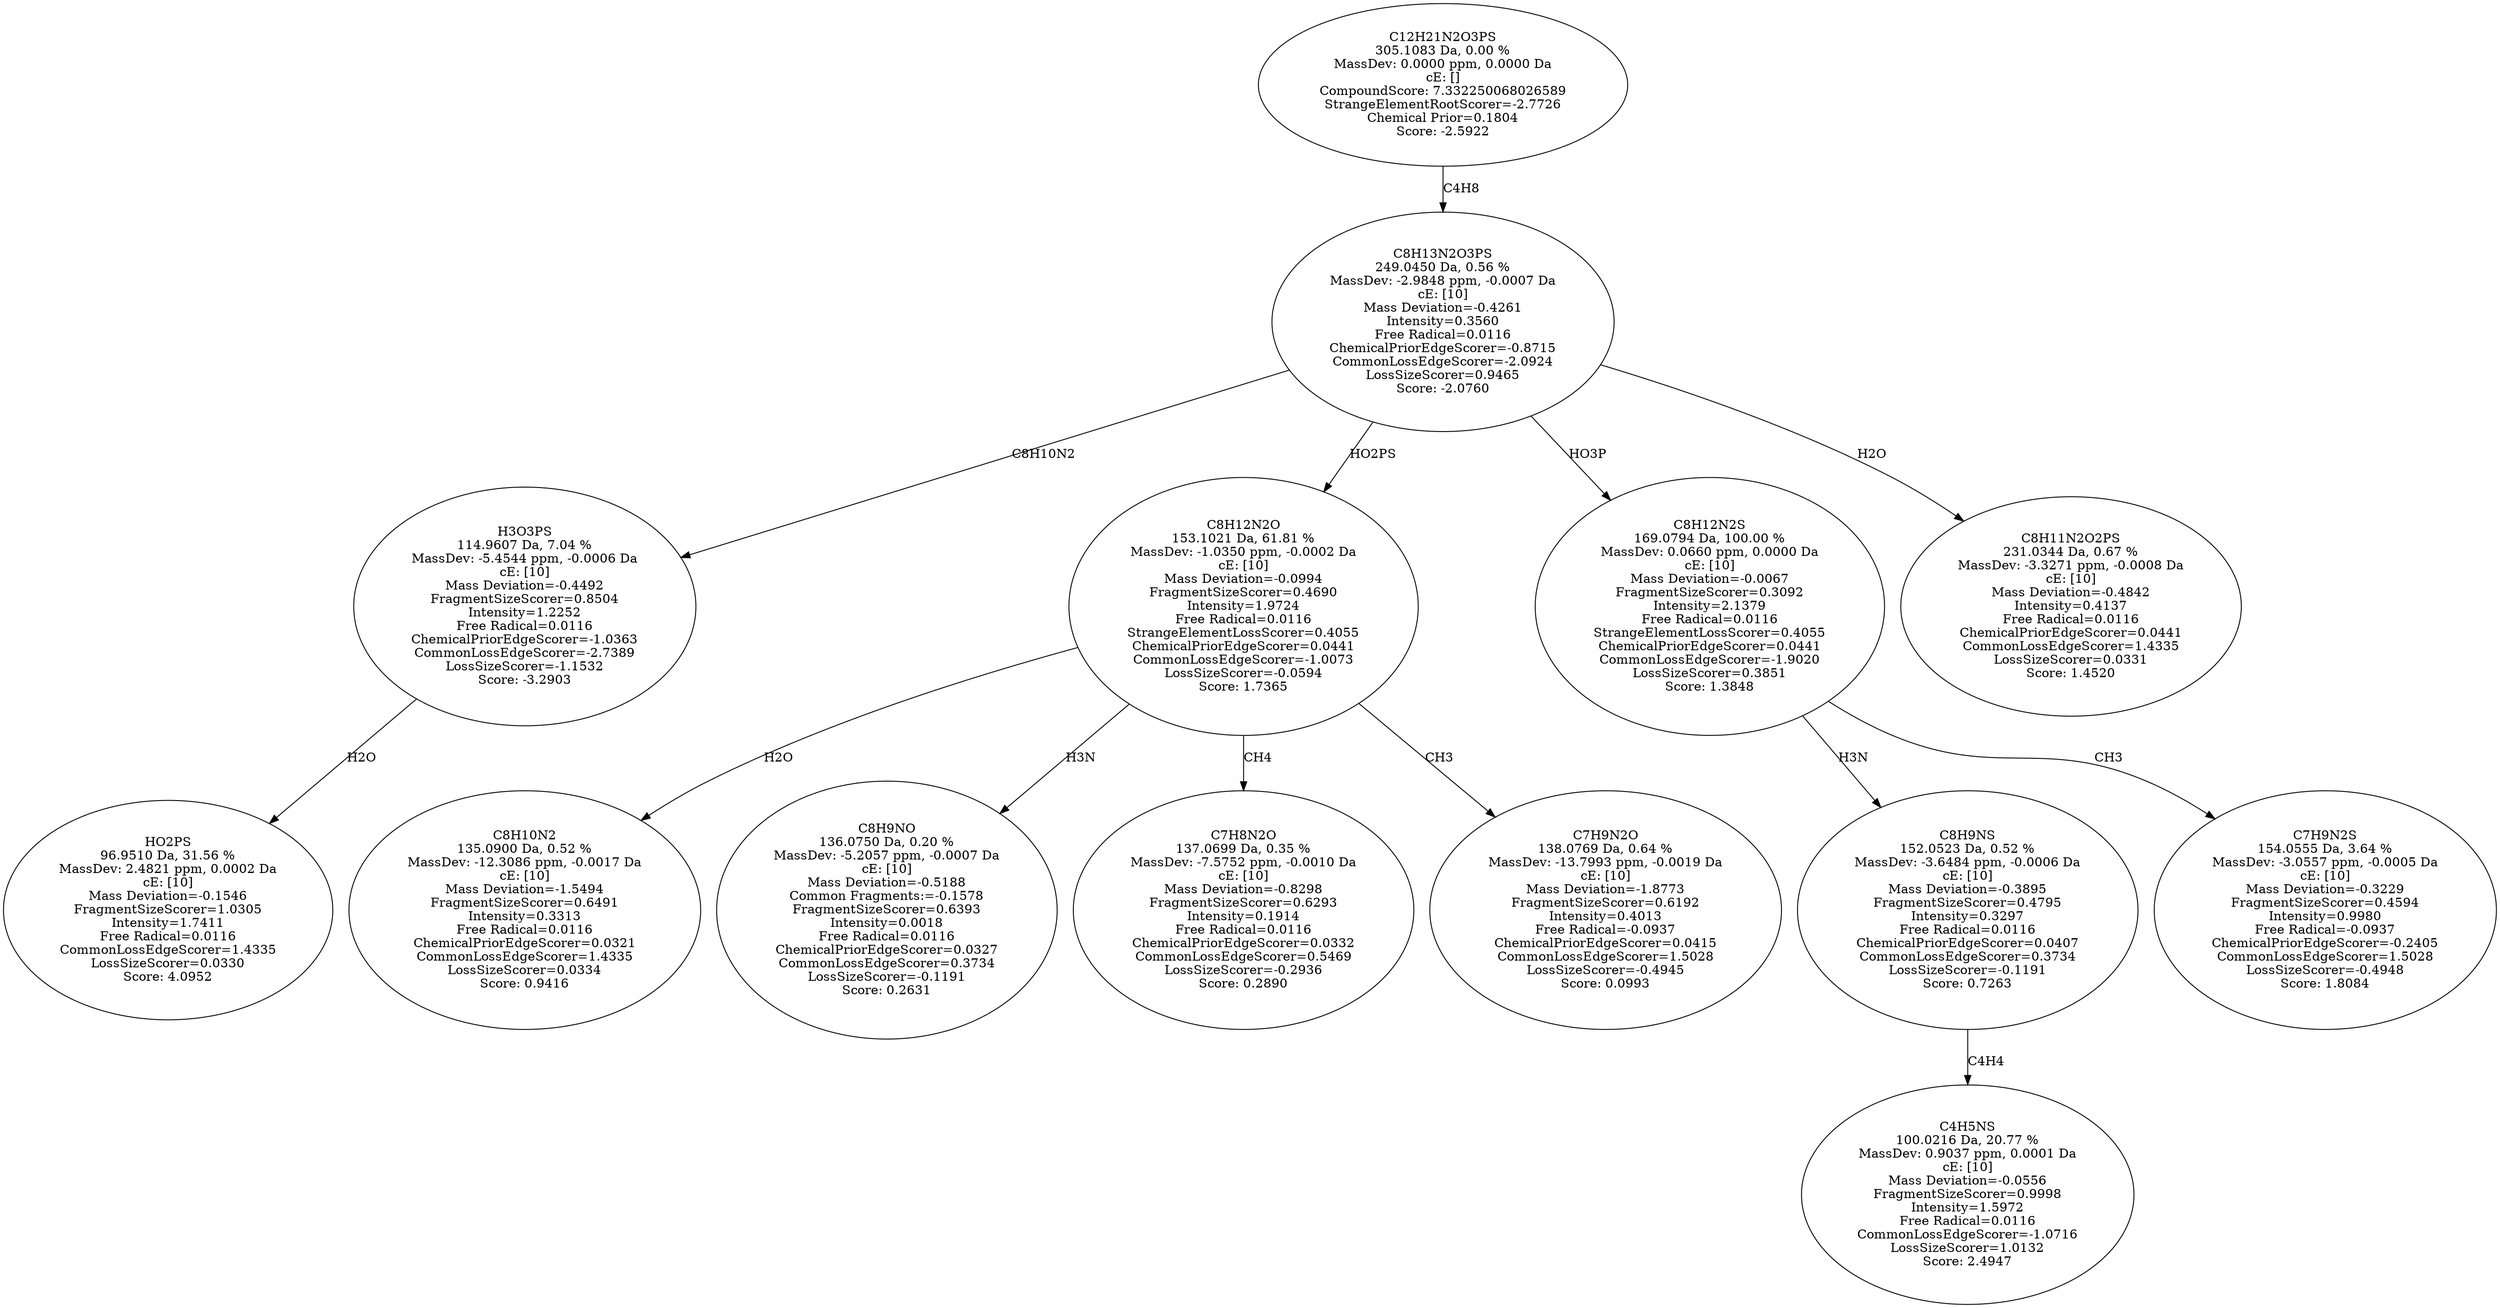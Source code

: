 strict digraph {
v1 [label="HO2PS\n96.9510 Da, 31.56 %\nMassDev: 2.4821 ppm, 0.0002 Da\ncE: [10]\nMass Deviation=-0.1546\nFragmentSizeScorer=1.0305\nIntensity=1.7411\nFree Radical=0.0116\nCommonLossEdgeScorer=1.4335\nLossSizeScorer=0.0330\nScore: 4.0952"];
v2 [label="H3O3PS\n114.9607 Da, 7.04 %\nMassDev: -5.4544 ppm, -0.0006 Da\ncE: [10]\nMass Deviation=-0.4492\nFragmentSizeScorer=0.8504\nIntensity=1.2252\nFree Radical=0.0116\nChemicalPriorEdgeScorer=-1.0363\nCommonLossEdgeScorer=-2.7389\nLossSizeScorer=-1.1532\nScore: -3.2903"];
v3 [label="C8H10N2\n135.0900 Da, 0.52 %\nMassDev: -12.3086 ppm, -0.0017 Da\ncE: [10]\nMass Deviation=-1.5494\nFragmentSizeScorer=0.6491\nIntensity=0.3313\nFree Radical=0.0116\nChemicalPriorEdgeScorer=0.0321\nCommonLossEdgeScorer=1.4335\nLossSizeScorer=0.0334\nScore: 0.9416"];
v4 [label="C8H9NO\n136.0750 Da, 0.20 %\nMassDev: -5.2057 ppm, -0.0007 Da\ncE: [10]\nMass Deviation=-0.5188\nCommon Fragments:=-0.1578\nFragmentSizeScorer=0.6393\nIntensity=0.0018\nFree Radical=0.0116\nChemicalPriorEdgeScorer=0.0327\nCommonLossEdgeScorer=0.3734\nLossSizeScorer=-0.1191\nScore: 0.2631"];
v5 [label="C7H8N2O\n137.0699 Da, 0.35 %\nMassDev: -7.5752 ppm, -0.0010 Da\ncE: [10]\nMass Deviation=-0.8298\nFragmentSizeScorer=0.6293\nIntensity=0.1914\nFree Radical=0.0116\nChemicalPriorEdgeScorer=0.0332\nCommonLossEdgeScorer=0.5469\nLossSizeScorer=-0.2936\nScore: 0.2890"];
v6 [label="C7H9N2O\n138.0769 Da, 0.64 %\nMassDev: -13.7993 ppm, -0.0019 Da\ncE: [10]\nMass Deviation=-1.8773\nFragmentSizeScorer=0.6192\nIntensity=0.4013\nFree Radical=-0.0937\nChemicalPriorEdgeScorer=0.0415\nCommonLossEdgeScorer=1.5028\nLossSizeScorer=-0.4945\nScore: 0.0993"];
v7 [label="C8H12N2O\n153.1021 Da, 61.81 %\nMassDev: -1.0350 ppm, -0.0002 Da\ncE: [10]\nMass Deviation=-0.0994\nFragmentSizeScorer=0.4690\nIntensity=1.9724\nFree Radical=0.0116\nStrangeElementLossScorer=0.4055\nChemicalPriorEdgeScorer=0.0441\nCommonLossEdgeScorer=-1.0073\nLossSizeScorer=-0.0594\nScore: 1.7365"];
v8 [label="C4H5NS\n100.0216 Da, 20.77 %\nMassDev: 0.9037 ppm, 0.0001 Da\ncE: [10]\nMass Deviation=-0.0556\nFragmentSizeScorer=0.9998\nIntensity=1.5972\nFree Radical=0.0116\nCommonLossEdgeScorer=-1.0716\nLossSizeScorer=1.0132\nScore: 2.4947"];
v9 [label="C8H9NS\n152.0523 Da, 0.52 %\nMassDev: -3.6484 ppm, -0.0006 Da\ncE: [10]\nMass Deviation=-0.3895\nFragmentSizeScorer=0.4795\nIntensity=0.3297\nFree Radical=0.0116\nChemicalPriorEdgeScorer=0.0407\nCommonLossEdgeScorer=0.3734\nLossSizeScorer=-0.1191\nScore: 0.7263"];
v10 [label="C7H9N2S\n154.0555 Da, 3.64 %\nMassDev: -3.0557 ppm, -0.0005 Da\ncE: [10]\nMass Deviation=-0.3229\nFragmentSizeScorer=0.4594\nIntensity=0.9980\nFree Radical=-0.0937\nChemicalPriorEdgeScorer=-0.2405\nCommonLossEdgeScorer=1.5028\nLossSizeScorer=-0.4948\nScore: 1.8084"];
v11 [label="C8H12N2S\n169.0794 Da, 100.00 %\nMassDev: 0.0660 ppm, 0.0000 Da\ncE: [10]\nMass Deviation=-0.0067\nFragmentSizeScorer=0.3092\nIntensity=2.1379\nFree Radical=0.0116\nStrangeElementLossScorer=0.4055\nChemicalPriorEdgeScorer=0.0441\nCommonLossEdgeScorer=-1.9020\nLossSizeScorer=0.3851\nScore: 1.3848"];
v12 [label="C8H11N2O2PS\n231.0344 Da, 0.67 %\nMassDev: -3.3271 ppm, -0.0008 Da\ncE: [10]\nMass Deviation=-0.4842\nIntensity=0.4137\nFree Radical=0.0116\nChemicalPriorEdgeScorer=0.0441\nCommonLossEdgeScorer=1.4335\nLossSizeScorer=0.0331\nScore: 1.4520"];
v13 [label="C8H13N2O3PS\n249.0450 Da, 0.56 %\nMassDev: -2.9848 ppm, -0.0007 Da\ncE: [10]\nMass Deviation=-0.4261\nIntensity=0.3560\nFree Radical=0.0116\nChemicalPriorEdgeScorer=-0.8715\nCommonLossEdgeScorer=-2.0924\nLossSizeScorer=0.9465\nScore: -2.0760"];
v14 [label="C12H21N2O3PS\n305.1083 Da, 0.00 %\nMassDev: 0.0000 ppm, 0.0000 Da\ncE: []\nCompoundScore: 7.332250068026589\nStrangeElementRootScorer=-2.7726\nChemical Prior=0.1804\nScore: -2.5922"];
v2 -> v1 [label="H2O"];
v13 -> v2 [label="C8H10N2"];
v7 -> v3 [label="H2O"];
v7 -> v4 [label="H3N"];
v7 -> v5 [label="CH4"];
v7 -> v6 [label="CH3"];
v13 -> v7 [label="HO2PS"];
v9 -> v8 [label="C4H4"];
v11 -> v9 [label="H3N"];
v11 -> v10 [label="CH3"];
v13 -> v11 [label="HO3P"];
v13 -> v12 [label="H2O"];
v14 -> v13 [label="C4H8"];
}